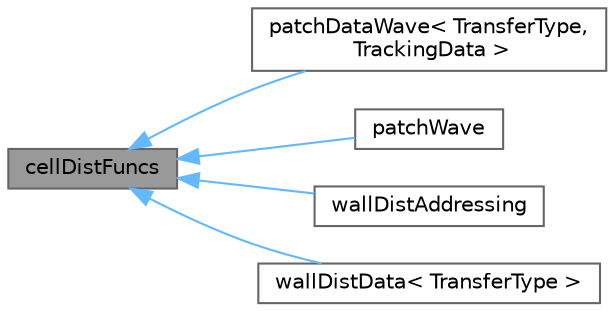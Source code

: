 digraph "cellDistFuncs"
{
 // LATEX_PDF_SIZE
  bgcolor="transparent";
  edge [fontname=Helvetica,fontsize=10,labelfontname=Helvetica,labelfontsize=10];
  node [fontname=Helvetica,fontsize=10,shape=box,height=0.2,width=0.4];
  rankdir="LR";
  Node1 [id="Node000001",label="cellDistFuncs",height=0.2,width=0.4,color="gray40", fillcolor="grey60", style="filled", fontcolor="black",tooltip="Collection of functions used in wall distance calculation."];
  Node1 -> Node2 [id="edge1_Node000001_Node000002",dir="back",color="steelblue1",style="solid",tooltip=" "];
  Node2 [id="Node000002",label="patchDataWave\< TransferType,\l TrackingData \>",height=0.2,width=0.4,color="gray40", fillcolor="white", style="filled",URL="$classFoam_1_1patchDataWave.html",tooltip="Takes a set of patches to start MeshWave from."];
  Node1 -> Node3 [id="edge2_Node000001_Node000003",dir="back",color="steelblue1",style="solid",tooltip=" "];
  Node3 [id="Node000003",label="patchWave",height=0.2,width=0.4,color="gray40", fillcolor="white", style="filled",URL="$classFoam_1_1patchWave.html",tooltip="Takes a set of patches to start MeshWave from. After construction holds distance at cells and distanc..."];
  Node1 -> Node4 [id="edge3_Node000001_Node000004",dir="back",color="steelblue1",style="solid",tooltip=" "];
  Node4 [id="Node000004",label="wallDistAddressing",height=0.2,width=0.4,color="gray40", fillcolor="white", style="filled",URL="$classFoam_1_1wallDistAddressing.html",tooltip="Variant of wallDist that uses meshWave and stores the addressing."];
  Node1 -> Node5 [id="edge4_Node000001_Node000005",dir="back",color="steelblue1",style="solid",tooltip=" "];
  Node5 [id="Node000005",label="wallDistData\< TransferType \>",height=0.2,width=0.4,color="gray40", fillcolor="white", style="filled",URL="$classFoam_1_1wallDistData.html",tooltip="Wall distance calculation. Like wallDist but also transports extra data (template argument)."];
}
